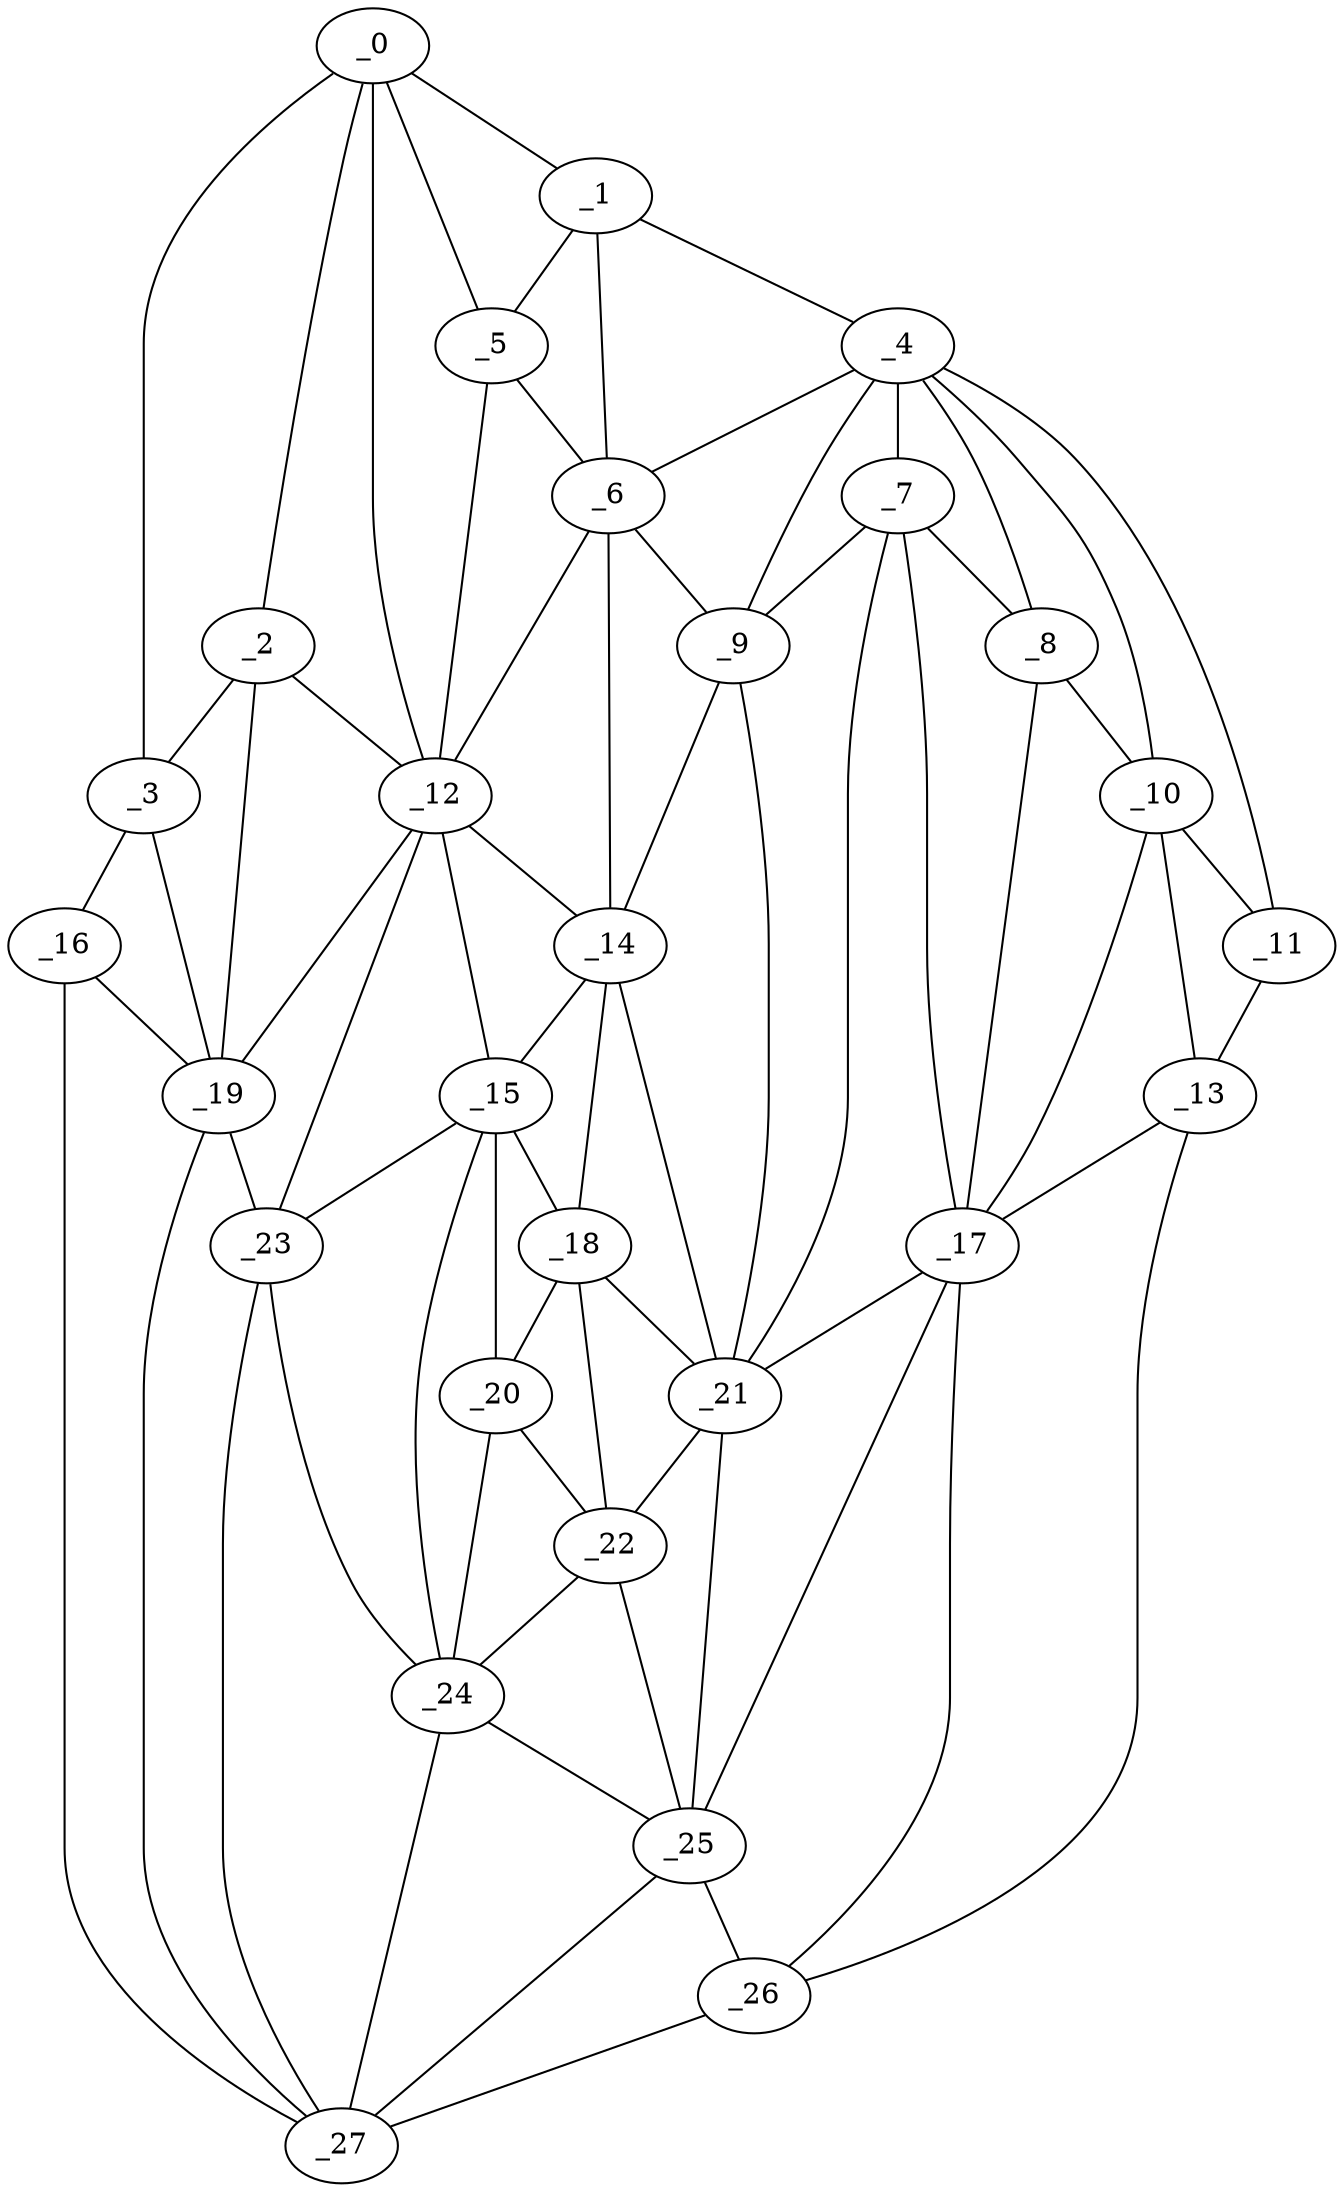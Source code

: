 graph "obj92__290.gxl" {
	_0	 [x=39,
		y=41];
	_1	 [x=39,
		y=60];
	_0 -- _1	 [valence=1];
	_2	 [x=45,
		y=33];
	_0 -- _2	 [valence=2];
	_3	 [x=48,
		y=7];
	_0 -- _3	 [valence=1];
	_5	 [x=50,
		y=60];
	_0 -- _5	 [valence=2];
	_12	 [x=59,
		y=56];
	_0 -- _12	 [valence=1];
	_4	 [x=48,
		y=99];
	_1 -- _4	 [valence=1];
	_1 -- _5	 [valence=2];
	_6	 [x=53,
		y=79];
	_1 -- _6	 [valence=2];
	_2 -- _3	 [valence=2];
	_2 -- _12	 [valence=2];
	_19	 [x=82,
		y=32];
	_2 -- _19	 [valence=2];
	_16	 [x=78,
		y=6];
	_3 -- _16	 [valence=1];
	_3 -- _19	 [valence=2];
	_4 -- _6	 [valence=1];
	_7	 [x=54,
		y=99];
	_4 -- _7	 [valence=2];
	_8	 [x=54,
		y=105];
	_4 -- _8	 [valence=2];
	_9	 [x=55,
		y=86];
	_4 -- _9	 [valence=2];
	_10	 [x=55,
		y=112];
	_4 -- _10	 [valence=2];
	_11	 [x=58,
		y=125];
	_4 -- _11	 [valence=1];
	_5 -- _6	 [valence=2];
	_5 -- _12	 [valence=2];
	_6 -- _9	 [valence=2];
	_6 -- _12	 [valence=2];
	_14	 [x=73,
		y=73];
	_6 -- _14	 [valence=1];
	_7 -- _8	 [valence=1];
	_7 -- _9	 [valence=1];
	_17	 [x=78,
		y=113];
	_7 -- _17	 [valence=1];
	_21	 [x=84,
		y=96];
	_7 -- _21	 [valence=2];
	_8 -- _10	 [valence=1];
	_8 -- _17	 [valence=2];
	_9 -- _14	 [valence=2];
	_9 -- _21	 [valence=2];
	_10 -- _11	 [valence=2];
	_13	 [x=71,
		y=120];
	_10 -- _13	 [valence=2];
	_10 -- _17	 [valence=2];
	_11 -- _13	 [valence=1];
	_12 -- _14	 [valence=2];
	_15	 [x=74,
		y=64];
	_12 -- _15	 [valence=2];
	_12 -- _19	 [valence=2];
	_23	 [x=89,
		y=46];
	_12 -- _23	 [valence=1];
	_13 -- _17	 [valence=1];
	_26	 [x=89,
		y=107];
	_13 -- _26	 [valence=1];
	_14 -- _15	 [valence=1];
	_18	 [x=80,
		y=72];
	_14 -- _18	 [valence=2];
	_14 -- _21	 [valence=2];
	_15 -- _18	 [valence=2];
	_20	 [x=83,
		y=70];
	_15 -- _20	 [valence=2];
	_15 -- _23	 [valence=1];
	_24	 [x=89,
		y=53];
	_15 -- _24	 [valence=2];
	_16 -- _19	 [valence=2];
	_27	 [x=90,
		y=40];
	_16 -- _27	 [valence=1];
	_17 -- _21	 [valence=1];
	_25	 [x=89,
		y=102];
	_17 -- _25	 [valence=2];
	_17 -- _26	 [valence=2];
	_18 -- _20	 [valence=2];
	_18 -- _21	 [valence=2];
	_22	 [x=88,
		y=69];
	_18 -- _22	 [valence=1];
	_19 -- _23	 [valence=1];
	_19 -- _27	 [valence=1];
	_20 -- _22	 [valence=2];
	_20 -- _24	 [valence=2];
	_21 -- _22	 [valence=2];
	_21 -- _25	 [valence=2];
	_22 -- _24	 [valence=2];
	_22 -- _25	 [valence=2];
	_23 -- _24	 [valence=2];
	_23 -- _27	 [valence=2];
	_24 -- _25	 [valence=2];
	_24 -- _27	 [valence=2];
	_25 -- _26	 [valence=2];
	_25 -- _27	 [valence=2];
	_26 -- _27	 [valence=1];
}
